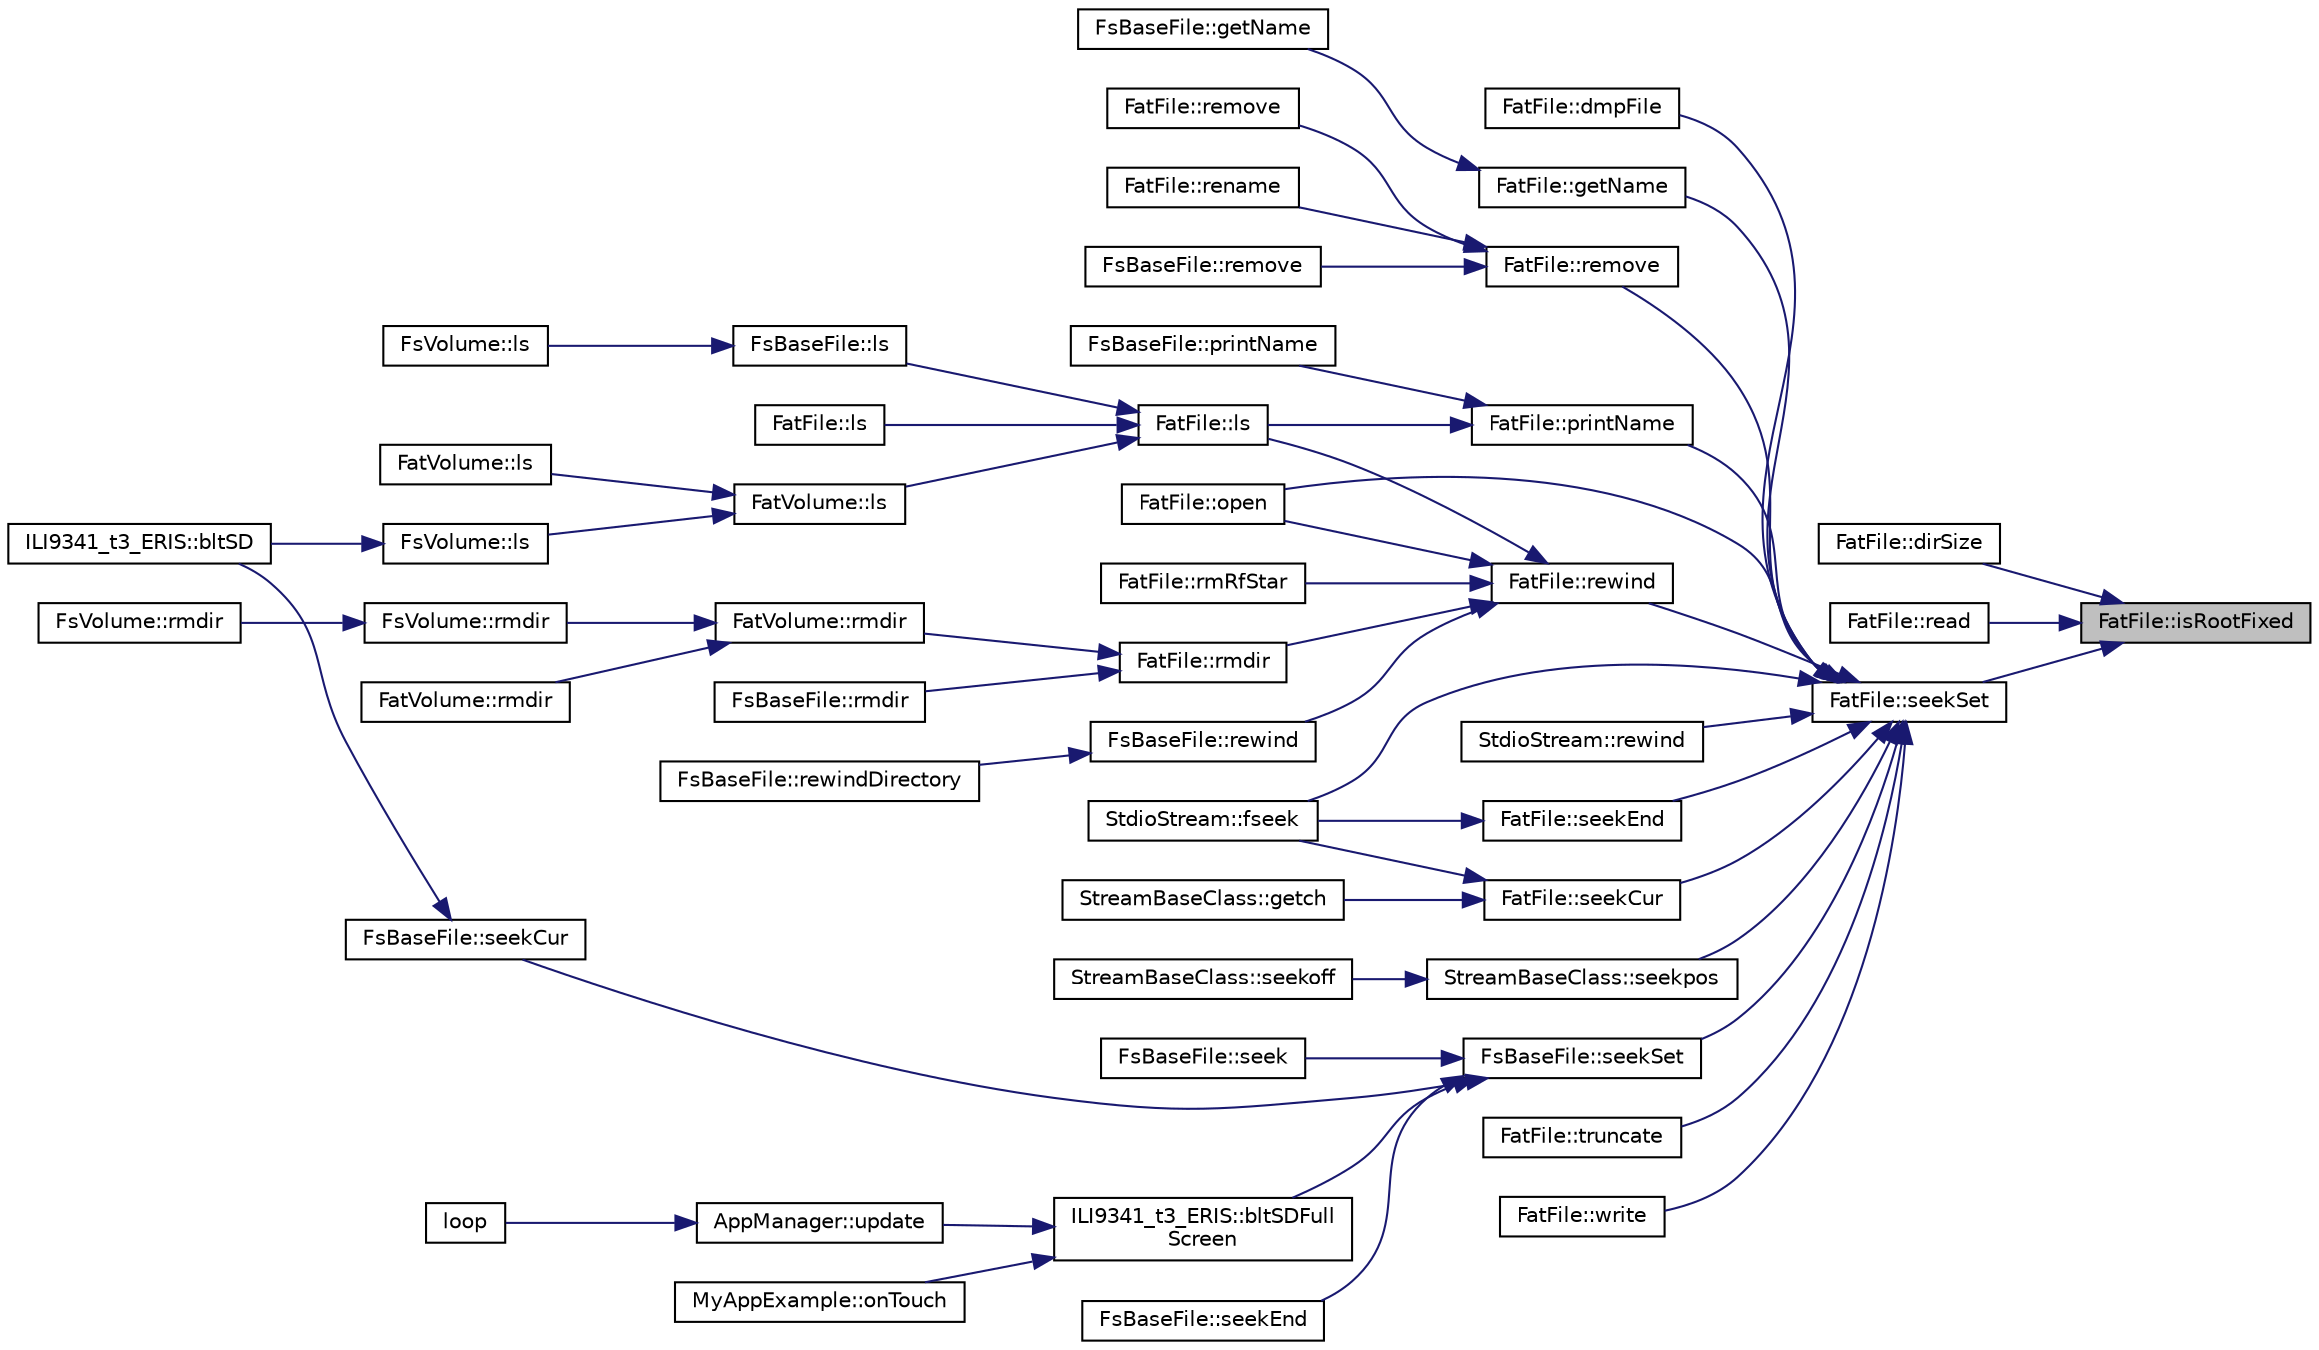 digraph "FatFile::isRootFixed"
{
 // LATEX_PDF_SIZE
  edge [fontname="Helvetica",fontsize="10",labelfontname="Helvetica",labelfontsize="10"];
  node [fontname="Helvetica",fontsize="10",shape=record];
  rankdir="RL";
  Node1 [label="FatFile::isRootFixed",height=0.2,width=0.4,color="black", fillcolor="grey75", style="filled", fontcolor="black",tooltip=" "];
  Node1 -> Node2 [dir="back",color="midnightblue",fontsize="10",style="solid",fontname="Helvetica"];
  Node2 [label="FatFile::dirSize",height=0.2,width=0.4,color="black", fillcolor="white", style="filled",URL="$class_fat_file.html#ae2ed15f05c9ccbce355e7a8d3ce8382d",tooltip=" "];
  Node1 -> Node3 [dir="back",color="midnightblue",fontsize="10",style="solid",fontname="Helvetica"];
  Node3 [label="FatFile::read",height=0.2,width=0.4,color="black", fillcolor="white", style="filled",URL="$class_fat_file.html#aba893af8107a18017482d2311b066187",tooltip=" "];
  Node1 -> Node4 [dir="back",color="midnightblue",fontsize="10",style="solid",fontname="Helvetica"];
  Node4 [label="FatFile::seekSet",height=0.2,width=0.4,color="black", fillcolor="white", style="filled",URL="$class_fat_file.html#ab067190d25733ed7e697d9890f61fd7a",tooltip=" "];
  Node4 -> Node5 [dir="back",color="midnightblue",fontsize="10",style="solid",fontname="Helvetica"];
  Node5 [label="FatFile::dmpFile",height=0.2,width=0.4,color="black", fillcolor="white", style="filled",URL="$class_fat_file.html#a4f01d27954ae49aeb6888ac7302f55d9",tooltip=" "];
  Node4 -> Node6 [dir="back",color="midnightblue",fontsize="10",style="solid",fontname="Helvetica"];
  Node6 [label="StdioStream::fseek",height=0.2,width=0.4,color="black", fillcolor="white", style="filled",URL="$class_stdio_stream.html#a71584fd5c5cda3c31ce6cdbcc56f104d",tooltip=" "];
  Node4 -> Node7 [dir="back",color="midnightblue",fontsize="10",style="solid",fontname="Helvetica"];
  Node7 [label="FatFile::getName",height=0.2,width=0.4,color="black", fillcolor="white", style="filled",URL="$class_fat_file.html#aafa565e286440aab612cdb430fc01da5",tooltip=" "];
  Node7 -> Node8 [dir="back",color="midnightblue",fontsize="10",style="solid",fontname="Helvetica"];
  Node8 [label="FsBaseFile::getName",height=0.2,width=0.4,color="black", fillcolor="white", style="filled",URL="$class_fs_base_file.html#ad2099dbe6bb8f61e1bf933d8e97b2d86",tooltip=" "];
  Node4 -> Node9 [dir="back",color="midnightblue",fontsize="10",style="solid",fontname="Helvetica"];
  Node9 [label="FatFile::open",height=0.2,width=0.4,color="black", fillcolor="white", style="filled",URL="$class_fat_file.html#ab44920bb9cd5414b8e69c9dc4343394a",tooltip=" "];
  Node4 -> Node10 [dir="back",color="midnightblue",fontsize="10",style="solid",fontname="Helvetica"];
  Node10 [label="FatFile::printName",height=0.2,width=0.4,color="black", fillcolor="white", style="filled",URL="$class_fat_file.html#afe18a787fb8640e2d2483370c770f82f",tooltip=" "];
  Node10 -> Node11 [dir="back",color="midnightblue",fontsize="10",style="solid",fontname="Helvetica"];
  Node11 [label="FatFile::ls",height=0.2,width=0.4,color="black", fillcolor="white", style="filled",URL="$class_fat_file.html#a60ab9d16bcc778150a364c26de467de1",tooltip=" "];
  Node11 -> Node12 [dir="back",color="midnightblue",fontsize="10",style="solid",fontname="Helvetica"];
  Node12 [label="FsBaseFile::ls",height=0.2,width=0.4,color="black", fillcolor="white", style="filled",URL="$class_fs_base_file.html#aecbc336b952eebebfdfcf917863183ee",tooltip=" "];
  Node12 -> Node13 [dir="back",color="midnightblue",fontsize="10",style="solid",fontname="Helvetica"];
  Node13 [label="FsVolume::ls",height=0.2,width=0.4,color="black", fillcolor="white", style="filled",URL="$class_fs_volume.html#ab429316ed9e57a52ecfb938aca7dff6c",tooltip=" "];
  Node11 -> Node14 [dir="back",color="midnightblue",fontsize="10",style="solid",fontname="Helvetica"];
  Node14 [label="FatVolume::ls",height=0.2,width=0.4,color="black", fillcolor="white", style="filled",URL="$class_fat_volume.html#ae40964f357cfff4208812344a0e6f26f",tooltip=" "];
  Node14 -> Node15 [dir="back",color="midnightblue",fontsize="10",style="solid",fontname="Helvetica"];
  Node15 [label="FsVolume::ls",height=0.2,width=0.4,color="black", fillcolor="white", style="filled",URL="$class_fs_volume.html#a679105032aa3e5c4585c63f8e7acfc02",tooltip=" "];
  Node15 -> Node16 [dir="back",color="midnightblue",fontsize="10",style="solid",fontname="Helvetica"];
  Node16 [label="ILI9341_t3_ERIS::bltSD",height=0.2,width=0.4,color="black", fillcolor="white", style="filled",URL="$class_i_l_i9341__t3___e_r_i_s.html#a62cbbd94867557ffbe8d9a2c832c8716",tooltip=" "];
  Node14 -> Node17 [dir="back",color="midnightblue",fontsize="10",style="solid",fontname="Helvetica"];
  Node17 [label="FatVolume::ls",height=0.2,width=0.4,color="black", fillcolor="white", style="filled",URL="$class_fat_volume.html#ad455ad05551329865c659cc4676f2d18",tooltip=" "];
  Node11 -> Node18 [dir="back",color="midnightblue",fontsize="10",style="solid",fontname="Helvetica"];
  Node18 [label="FatFile::ls",height=0.2,width=0.4,color="black", fillcolor="white", style="filled",URL="$class_fat_file.html#a6a11f3307da6232b5f2d11812832d93a",tooltip=" "];
  Node10 -> Node19 [dir="back",color="midnightblue",fontsize="10",style="solid",fontname="Helvetica"];
  Node19 [label="FsBaseFile::printName",height=0.2,width=0.4,color="black", fillcolor="white", style="filled",URL="$class_fs_base_file.html#a178a1cbe2bce19758a55bd00fa262732",tooltip=" "];
  Node4 -> Node20 [dir="back",color="midnightblue",fontsize="10",style="solid",fontname="Helvetica"];
  Node20 [label="FatFile::remove",height=0.2,width=0.4,color="black", fillcolor="white", style="filled",URL="$class_fat_file.html#ac837a537fbcca14c7aa390c5fc9f4e7c",tooltip=" "];
  Node20 -> Node21 [dir="back",color="midnightblue",fontsize="10",style="solid",fontname="Helvetica"];
  Node21 [label="FsBaseFile::remove",height=0.2,width=0.4,color="black", fillcolor="white", style="filled",URL="$class_fs_base_file.html#a8d21f9df86e846e34c3bb11cf7db21bc",tooltip=" "];
  Node20 -> Node22 [dir="back",color="midnightblue",fontsize="10",style="solid",fontname="Helvetica"];
  Node22 [label="FatFile::remove",height=0.2,width=0.4,color="black", fillcolor="white", style="filled",URL="$class_fat_file.html#a75d3276f0b02b03e863afafe5731fedb",tooltip=" "];
  Node20 -> Node23 [dir="back",color="midnightblue",fontsize="10",style="solid",fontname="Helvetica"];
  Node23 [label="FatFile::rename",height=0.2,width=0.4,color="black", fillcolor="white", style="filled",URL="$class_fat_file.html#a4b42f2454ff462555c07ea094a92a1e0",tooltip=" "];
  Node4 -> Node24 [dir="back",color="midnightblue",fontsize="10",style="solid",fontname="Helvetica"];
  Node24 [label="FatFile::rewind",height=0.2,width=0.4,color="black", fillcolor="white", style="filled",URL="$class_fat_file.html#a5aac6e0b3cb08fc8b8668e916a8b0ca5",tooltip=" "];
  Node24 -> Node11 [dir="back",color="midnightblue",fontsize="10",style="solid",fontname="Helvetica"];
  Node24 -> Node9 [dir="back",color="midnightblue",fontsize="10",style="solid",fontname="Helvetica"];
  Node24 -> Node25 [dir="back",color="midnightblue",fontsize="10",style="solid",fontname="Helvetica"];
  Node25 [label="FsBaseFile::rewind",height=0.2,width=0.4,color="black", fillcolor="white", style="filled",URL="$class_fs_base_file.html#a22f8ef845d610493ebe314e19ddda561",tooltip=" "];
  Node25 -> Node26 [dir="back",color="midnightblue",fontsize="10",style="solid",fontname="Helvetica"];
  Node26 [label="FsBaseFile::rewindDirectory",height=0.2,width=0.4,color="black", fillcolor="white", style="filled",URL="$class_fs_base_file.html#a56bfeb031562a6fb30e057670e6b326d",tooltip=" "];
  Node24 -> Node27 [dir="back",color="midnightblue",fontsize="10",style="solid",fontname="Helvetica"];
  Node27 [label="FatFile::rmdir",height=0.2,width=0.4,color="black", fillcolor="white", style="filled",URL="$class_fat_file.html#a9515bac181d33e7f0125e88fa2ccd283",tooltip=" "];
  Node27 -> Node28 [dir="back",color="midnightblue",fontsize="10",style="solid",fontname="Helvetica"];
  Node28 [label="FsBaseFile::rmdir",height=0.2,width=0.4,color="black", fillcolor="white", style="filled",URL="$class_fs_base_file.html#ac47870fd89b0849cda33f2780918a286",tooltip=" "];
  Node27 -> Node29 [dir="back",color="midnightblue",fontsize="10",style="solid",fontname="Helvetica"];
  Node29 [label="FatVolume::rmdir",height=0.2,width=0.4,color="black", fillcolor="white", style="filled",URL="$class_fat_volume.html#af1181990bcece7dbb7d19293dd4fe11a",tooltip=" "];
  Node29 -> Node30 [dir="back",color="midnightblue",fontsize="10",style="solid",fontname="Helvetica"];
  Node30 [label="FsVolume::rmdir",height=0.2,width=0.4,color="black", fillcolor="white", style="filled",URL="$class_fs_volume.html#ad2457b491bf85495140fd4a8ca743513",tooltip=" "];
  Node30 -> Node31 [dir="back",color="midnightblue",fontsize="10",style="solid",fontname="Helvetica"];
  Node31 [label="FsVolume::rmdir",height=0.2,width=0.4,color="black", fillcolor="white", style="filled",URL="$class_fs_volume.html#a32cdbc9c2d29ed95b2a7ff8d117dadc8",tooltip=" "];
  Node29 -> Node32 [dir="back",color="midnightblue",fontsize="10",style="solid",fontname="Helvetica"];
  Node32 [label="FatVolume::rmdir",height=0.2,width=0.4,color="black", fillcolor="white", style="filled",URL="$class_fat_volume.html#a105f437fb649b57ed3823f8ff1a2f37e",tooltip=" "];
  Node24 -> Node33 [dir="back",color="midnightblue",fontsize="10",style="solid",fontname="Helvetica"];
  Node33 [label="FatFile::rmRfStar",height=0.2,width=0.4,color="black", fillcolor="white", style="filled",URL="$class_fat_file.html#ac780a80526f86d3def701ecdc99d8bfe",tooltip=" "];
  Node4 -> Node34 [dir="back",color="midnightblue",fontsize="10",style="solid",fontname="Helvetica"];
  Node34 [label="StdioStream::rewind",height=0.2,width=0.4,color="black", fillcolor="white", style="filled",URL="$class_stdio_stream.html#ad985866675193d2ee1dde9e27b0d08da",tooltip=" "];
  Node4 -> Node35 [dir="back",color="midnightblue",fontsize="10",style="solid",fontname="Helvetica"];
  Node35 [label="FatFile::seekCur",height=0.2,width=0.4,color="black", fillcolor="white", style="filled",URL="$class_fat_file.html#a5812037ea30777cc350698ad26f2c73f",tooltip=" "];
  Node35 -> Node6 [dir="back",color="midnightblue",fontsize="10",style="solid",fontname="Helvetica"];
  Node35 -> Node36 [dir="back",color="midnightblue",fontsize="10",style="solid",fontname="Helvetica"];
  Node36 [label="StreamBaseClass::getch",height=0.2,width=0.4,color="black", fillcolor="white", style="filled",URL="$class_stream_base_class.html#a6b797b9a578157d2caa52fc89c25e020",tooltip=" "];
  Node4 -> Node37 [dir="back",color="midnightblue",fontsize="10",style="solid",fontname="Helvetica"];
  Node37 [label="FatFile::seekEnd",height=0.2,width=0.4,color="black", fillcolor="white", style="filled",URL="$class_fat_file.html#a84f677f4e75ef6fa2eb632f4cdf6b486",tooltip=" "];
  Node37 -> Node6 [dir="back",color="midnightblue",fontsize="10",style="solid",fontname="Helvetica"];
  Node4 -> Node38 [dir="back",color="midnightblue",fontsize="10",style="solid",fontname="Helvetica"];
  Node38 [label="StreamBaseClass::seekpos",height=0.2,width=0.4,color="black", fillcolor="white", style="filled",URL="$class_stream_base_class.html#a86d7f74859715feb998f8f477a60c619",tooltip=" "];
  Node38 -> Node39 [dir="back",color="midnightblue",fontsize="10",style="solid",fontname="Helvetica"];
  Node39 [label="StreamBaseClass::seekoff",height=0.2,width=0.4,color="black", fillcolor="white", style="filled",URL="$class_stream_base_class.html#a6711d63f2b5d21ef997a3cd4ac17d019",tooltip=" "];
  Node4 -> Node40 [dir="back",color="midnightblue",fontsize="10",style="solid",fontname="Helvetica"];
  Node40 [label="FsBaseFile::seekSet",height=0.2,width=0.4,color="black", fillcolor="white", style="filled",URL="$class_fs_base_file.html#a460f7598c903b8a4b4fe868dacccb6dd",tooltip=" "];
  Node40 -> Node41 [dir="back",color="midnightblue",fontsize="10",style="solid",fontname="Helvetica"];
  Node41 [label="ILI9341_t3_ERIS::bltSDFull\lScreen",height=0.2,width=0.4,color="black", fillcolor="white", style="filled",URL="$class_i_l_i9341__t3___e_r_i_s.html#a6efb6ee1407d55e237e86b7557d89b75",tooltip=" "];
  Node41 -> Node42 [dir="back",color="midnightblue",fontsize="10",style="solid",fontname="Helvetica"];
  Node42 [label="MyAppExample::onTouch",height=0.2,width=0.4,color="black", fillcolor="white", style="filled",URL="$class_my_app_example.html#a9113a6d8c69d8dacf810449d732d6c5e",tooltip=" "];
  Node41 -> Node43 [dir="back",color="midnightblue",fontsize="10",style="solid",fontname="Helvetica"];
  Node43 [label="AppManager::update",height=0.2,width=0.4,color="black", fillcolor="white", style="filled",URL="$class_app_manager.html#ab4352bf5559866e77c333e74af7c2210",tooltip=" "];
  Node43 -> Node44 [dir="back",color="midnightblue",fontsize="10",style="solid",fontname="Helvetica"];
  Node44 [label="loop",height=0.2,width=0.4,color="black", fillcolor="white", style="filled",URL="$main_8cpp.html#a0b33edabd7f1c4e4a0bf32c67269be2f",tooltip=" "];
  Node40 -> Node45 [dir="back",color="midnightblue",fontsize="10",style="solid",fontname="Helvetica"];
  Node45 [label="FsBaseFile::seek",height=0.2,width=0.4,color="black", fillcolor="white", style="filled",URL="$class_fs_base_file.html#ae86486f4e20f4924797124f9c6042bfd",tooltip=" "];
  Node40 -> Node46 [dir="back",color="midnightblue",fontsize="10",style="solid",fontname="Helvetica"];
  Node46 [label="FsBaseFile::seekCur",height=0.2,width=0.4,color="black", fillcolor="white", style="filled",URL="$class_fs_base_file.html#a5fa242a4598eab5caa6efd4bdf62f5c0",tooltip=" "];
  Node46 -> Node16 [dir="back",color="midnightblue",fontsize="10",style="solid",fontname="Helvetica"];
  Node40 -> Node47 [dir="back",color="midnightblue",fontsize="10",style="solid",fontname="Helvetica"];
  Node47 [label="FsBaseFile::seekEnd",height=0.2,width=0.4,color="black", fillcolor="white", style="filled",URL="$class_fs_base_file.html#ade9f9a9ac4d3e0a392a6cc45c9551767",tooltip=" "];
  Node4 -> Node48 [dir="back",color="midnightblue",fontsize="10",style="solid",fontname="Helvetica"];
  Node48 [label="FatFile::truncate",height=0.2,width=0.4,color="black", fillcolor="white", style="filled",URL="$class_fat_file.html#aa6e663098a578635d37d92e82d18d616",tooltip=" "];
  Node4 -> Node49 [dir="back",color="midnightblue",fontsize="10",style="solid",fontname="Helvetica"];
  Node49 [label="FatFile::write",height=0.2,width=0.4,color="black", fillcolor="white", style="filled",URL="$class_fat_file.html#a5d84d871ac904a22aa48308713d14682",tooltip=" "];
}
